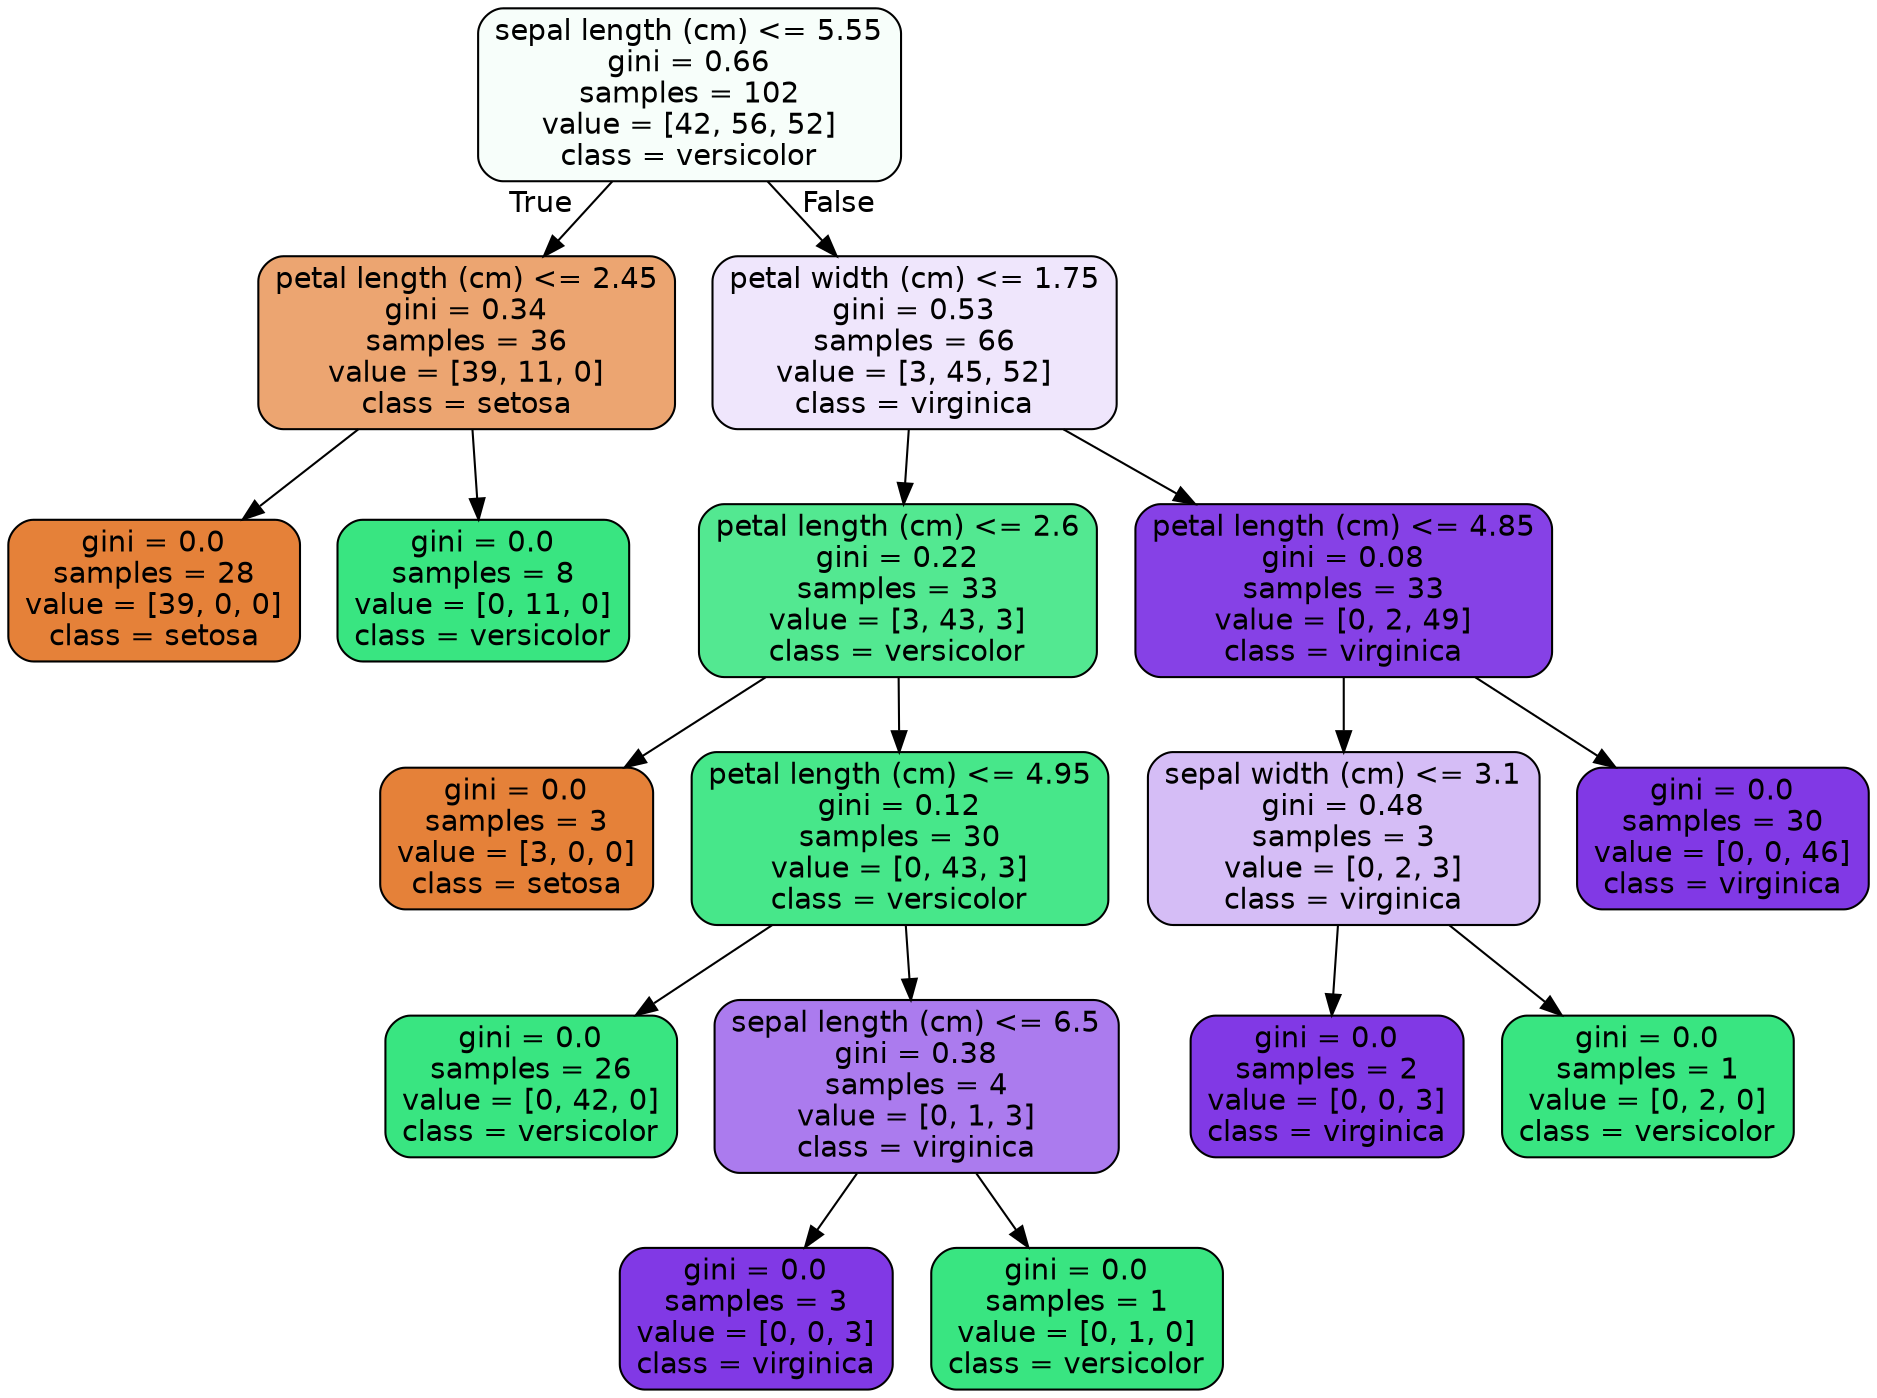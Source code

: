 digraph Tree {
node [shape=box, style="filled, rounded", color="black", fontname="helvetica"] ;
edge [fontname="helvetica"] ;
0 [label="sepal length (cm) <= 5.55\ngini = 0.66\nsamples = 102\nvalue = [42, 56, 52]\nclass = versicolor", fillcolor="#f7fefa"] ;
1 [label="petal length (cm) <= 2.45\ngini = 0.34\nsamples = 36\nvalue = [39, 11, 0]\nclass = setosa", fillcolor="#eca571"] ;
0 -> 1 [labeldistance=2.5, labelangle=45, headlabel="True"] ;
2 [label="gini = 0.0\nsamples = 28\nvalue = [39, 0, 0]\nclass = setosa", fillcolor="#e58139"] ;
1 -> 2 ;
3 [label="gini = 0.0\nsamples = 8\nvalue = [0, 11, 0]\nclass = versicolor", fillcolor="#39e581"] ;
1 -> 3 ;
4 [label="petal width (cm) <= 1.75\ngini = 0.53\nsamples = 66\nvalue = [3, 45, 52]\nclass = virginica", fillcolor="#efe6fc"] ;
0 -> 4 [labeldistance=2.5, labelangle=-45, headlabel="False"] ;
5 [label="petal length (cm) <= 2.6\ngini = 0.22\nsamples = 33\nvalue = [3, 43, 3]\nclass = versicolor", fillcolor="#53e891"] ;
4 -> 5 ;
6 [label="gini = 0.0\nsamples = 3\nvalue = [3, 0, 0]\nclass = setosa", fillcolor="#e58139"] ;
5 -> 6 ;
7 [label="petal length (cm) <= 4.95\ngini = 0.12\nsamples = 30\nvalue = [0, 43, 3]\nclass = versicolor", fillcolor="#47e78a"] ;
5 -> 7 ;
8 [label="gini = 0.0\nsamples = 26\nvalue = [0, 42, 0]\nclass = versicolor", fillcolor="#39e581"] ;
7 -> 8 ;
9 [label="sepal length (cm) <= 6.5\ngini = 0.38\nsamples = 4\nvalue = [0, 1, 3]\nclass = virginica", fillcolor="#ab7bee"] ;
7 -> 9 ;
10 [label="gini = 0.0\nsamples = 3\nvalue = [0, 0, 3]\nclass = virginica", fillcolor="#8139e5"] ;
9 -> 10 ;
11 [label="gini = 0.0\nsamples = 1\nvalue = [0, 1, 0]\nclass = versicolor", fillcolor="#39e581"] ;
9 -> 11 ;
12 [label="petal length (cm) <= 4.85\ngini = 0.08\nsamples = 33\nvalue = [0, 2, 49]\nclass = virginica", fillcolor="#8641e6"] ;
4 -> 12 ;
13 [label="sepal width (cm) <= 3.1\ngini = 0.48\nsamples = 3\nvalue = [0, 2, 3]\nclass = virginica", fillcolor="#d5bdf6"] ;
12 -> 13 ;
14 [label="gini = 0.0\nsamples = 2\nvalue = [0, 0, 3]\nclass = virginica", fillcolor="#8139e5"] ;
13 -> 14 ;
15 [label="gini = 0.0\nsamples = 1\nvalue = [0, 2, 0]\nclass = versicolor", fillcolor="#39e581"] ;
13 -> 15 ;
16 [label="gini = 0.0\nsamples = 30\nvalue = [0, 0, 46]\nclass = virginica", fillcolor="#8139e5"] ;
12 -> 16 ;
}